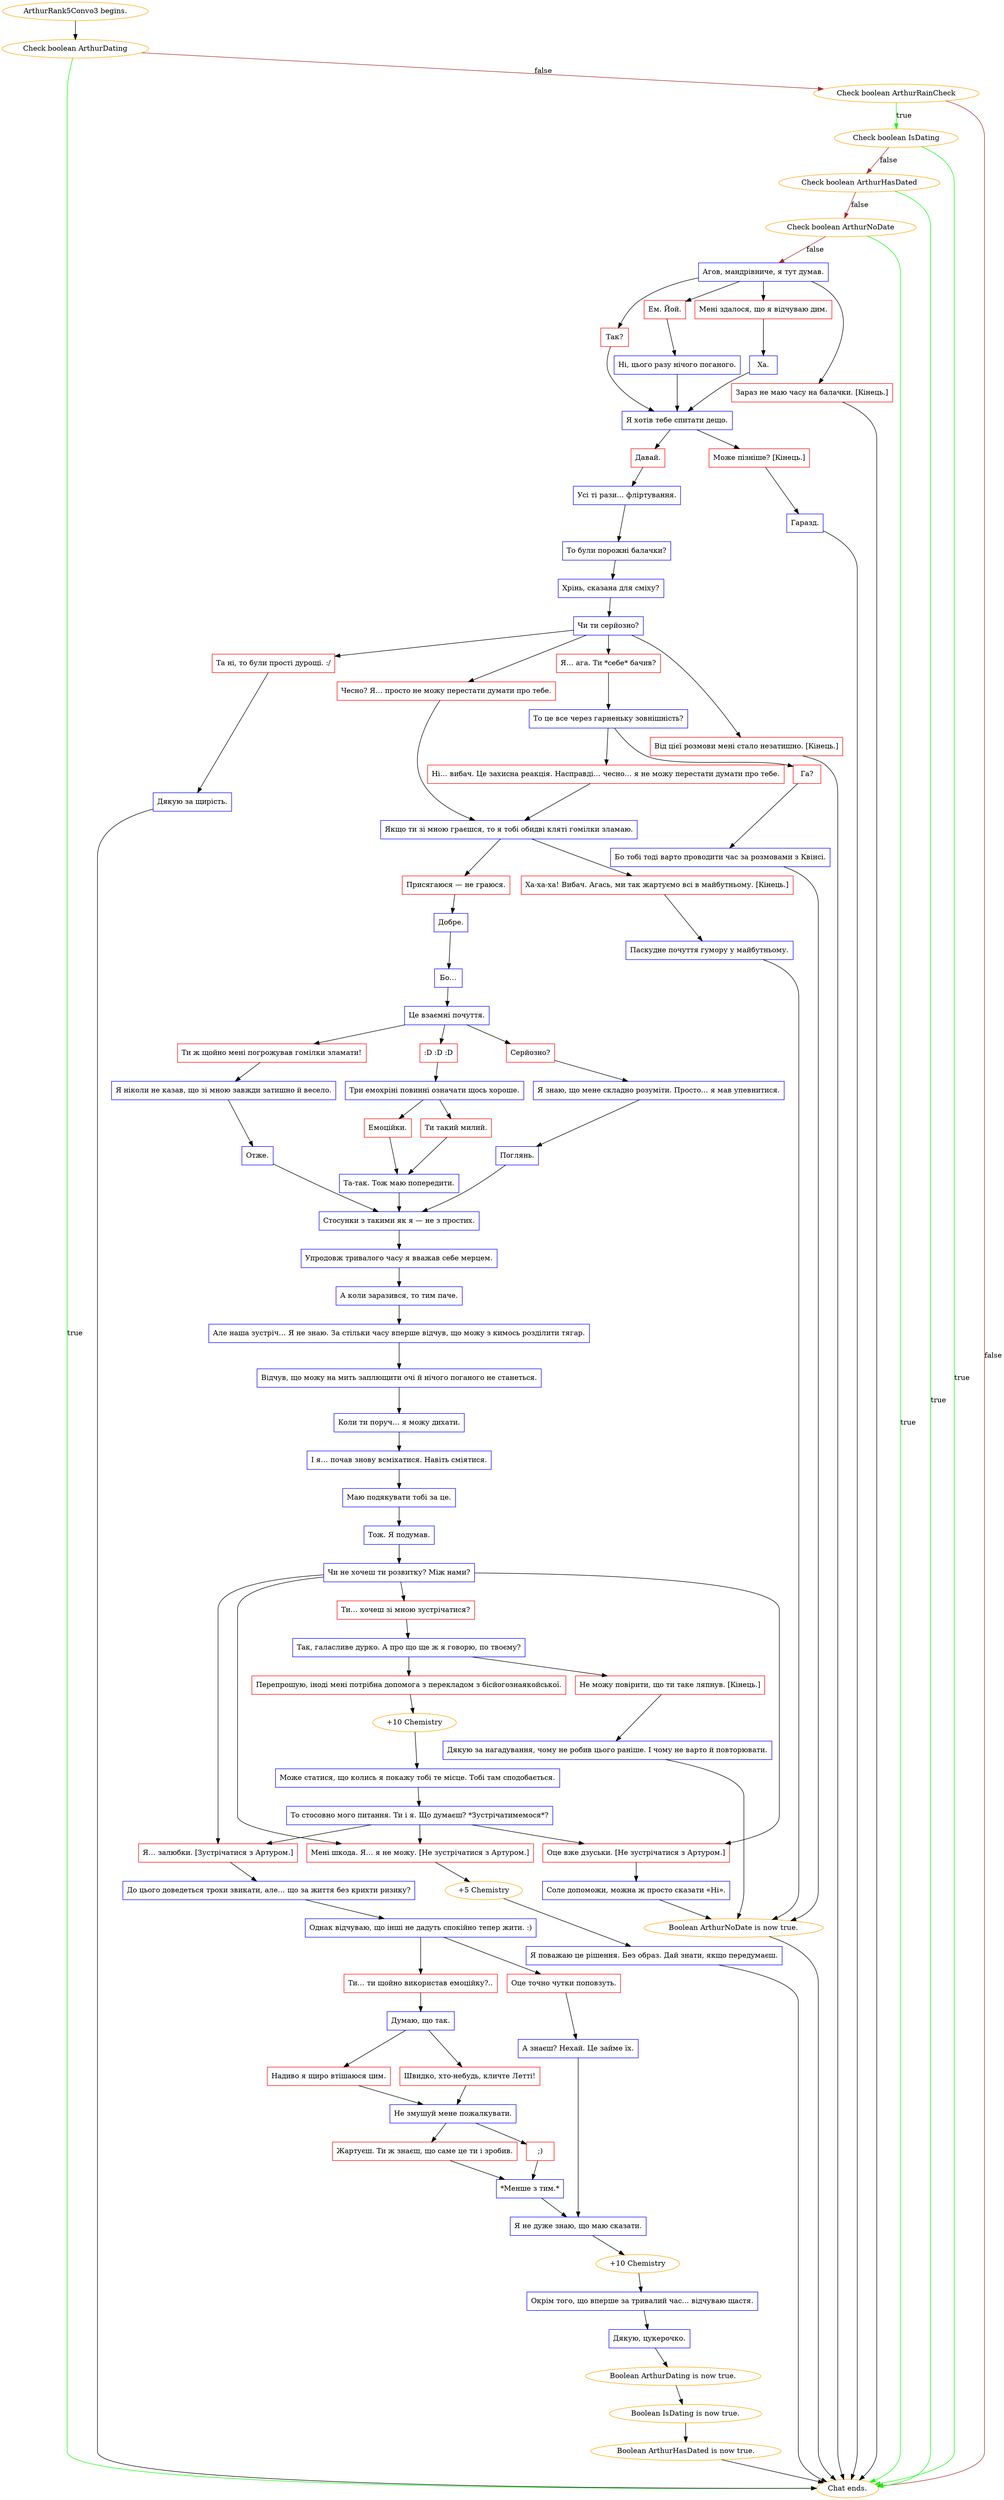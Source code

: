 digraph {
	"ArthurRank5Convo3 begins." [color=orange];
		"ArthurRank5Convo3 begins." -> j2307772633;
	j2307772633 [label="Check boolean ArthurDating",color=orange];
		j2307772633 -> "Chat ends." [label=true,color=green];
		j2307772633 -> j1464481321 [label=false,color=brown];
	"Chat ends." [color=orange];
	j1464481321 [label="Check boolean ArthurRainCheck",color=orange];
		j1464481321 -> j586045322 [label=true,color=green];
		j1464481321 -> "Chat ends." [label=false,color=brown];
	j586045322 [label="Check boolean IsDating",color=orange];
		j586045322 -> "Chat ends." [label=true,color=green];
		j586045322 -> j2297267240 [label=false,color=brown];
	j2297267240 [label="Check boolean ArthurHasDated",color=orange];
		j2297267240 -> "Chat ends." [label=true,color=green];
		j2297267240 -> j3370241513 [label=false,color=brown];
	j3370241513 [label="Check boolean ArthurNoDate",color=orange];
		j3370241513 -> "Chat ends." [label=true,color=green];
		j3370241513 -> j2760581289 [label=false,color=brown];
	j2760581289 [label="Агов, мандрівниче, я тут думав.",shape=box,color=blue];
		j2760581289 -> j365447859;
		j2760581289 -> j496974969;
		j2760581289 -> j2662111424;
		j2760581289 -> j2792751609;
	j365447859 [label="Так?",shape=box,color=red];
		j365447859 -> j1086917859;
	j496974969 [label="Ем. Йой.",shape=box,color=red];
		j496974969 -> j141999441;
	j2662111424 [label="Мені здалося, що я відчуваю дим.",shape=box,color=red];
		j2662111424 -> j2655751427;
	j2792751609 [label="Зараз не маю часу на балачки. [Кінець.]",shape=box,color=red];
		j2792751609 -> "Chat ends.";
	j1086917859 [label="Я хотів тебе спитати дещо.",shape=box,color=blue];
		j1086917859 -> j1492856281;
		j1086917859 -> j4147773439;
	j141999441 [label="Ні, цього разу нічого поганого.",shape=box,color=blue];
		j141999441 -> j1086917859;
	j2655751427 [label="Ха.",shape=box,color=blue];
		j2655751427 -> j1086917859;
	j1492856281 [label="Давай.",shape=box,color=red];
		j1492856281 -> j1014051167;
	j4147773439 [label="Може пізніше? [Кінець.]",shape=box,color=red];
		j4147773439 -> j2458069427;
	j1014051167 [label="Усі ті рази… фліртування.",shape=box,color=blue];
		j1014051167 -> j2310731028;
	j2458069427 [label="Гаразд.",shape=box,color=blue];
		j2458069427 -> "Chat ends.";
	j2310731028 [label="То були порожні балачки?",shape=box,color=blue];
		j2310731028 -> j3198621762;
	j3198621762 [label="Хрінь, сказана для сміху?",shape=box,color=blue];
		j3198621762 -> j1382449987;
	j1382449987 [label="Чи ти серйозно?",shape=box,color=blue];
		j1382449987 -> j19814027;
		j1382449987 -> j276647388;
		j1382449987 -> j2696725908;
		j1382449987 -> j992497564;
	j19814027 [label="Та ні, то були прості дурощі. :/",shape=box,color=red];
		j19814027 -> j2978258987;
	j276647388 [label="Я… ага. Ти *себе* бачив?",shape=box,color=red];
		j276647388 -> j2011281517;
	j2696725908 [label="Чесно? Я… просто не можу перестати думати про тебе.",shape=box,color=red];
		j2696725908 -> j2414835387;
	j992497564 [label="Від цієї розмови мені стало незатишно. [Кінець.]",shape=box,color=red];
		j992497564 -> "Chat ends.";
	j2978258987 [label="Дякую за щирість.",shape=box,color=blue];
		j2978258987 -> "Chat ends.";
	j2011281517 [label="То це все через гарненьку зовнішність?",shape=box,color=blue];
		j2011281517 -> j2079872577;
		j2011281517 -> j2173045430;
	j2414835387 [label="Якщо ти зі мною граєшся, то я тобі обидві кляті гомілки зламаю.",shape=box,color=blue];
		j2414835387 -> j3370784242;
		j2414835387 -> j3812852767;
	j2079872577 [label="Га?",shape=box,color=red];
		j2079872577 -> j3951837374;
	j2173045430 [label="Ні… вибач. Це захисна реакція. Насправді… чесно… я не можу перестати думати про тебе.",shape=box,color=red];
		j2173045430 -> j2414835387;
	j3370784242 [label="Присягаюся — не граюся.",shape=box,color=red];
		j3370784242 -> j3186448569;
	j3812852767 [label="Ха-ха-ха! Вибач. Агась, ми так жартуємо всі в майбутньому. [Кінець.]",shape=box,color=red];
		j3812852767 -> j167849877;
	j3951837374 [label="Бо тобі тоді варто проводити час за розмовами з Квінсі.",shape=box,color=blue];
		j3951837374 -> j2533691464;
	j3186448569 [label="Добре.",shape=box,color=blue];
		j3186448569 -> j512902758;
	j167849877 [label="Паскудне почуття гумору у майбутньому.",shape=box,color=blue];
		j167849877 -> j2533691464;
	j2533691464 [label="Boolean ArthurNoDate is now true.",color=orange];
		j2533691464 -> "Chat ends.";
	j512902758 [label="Бо…",shape=box,color=blue];
		j512902758 -> j3690474171;
	j3690474171 [label="Це взаємні почуття.",shape=box,color=blue];
		j3690474171 -> j2003016926;
		j3690474171 -> j700740904;
		j3690474171 -> j130817092;
	j2003016926 [label="Серйозно?",shape=box,color=red];
		j2003016926 -> j3614056279;
	j700740904 [label=":D :D :D",shape=box,color=red];
		j700740904 -> j1664202645;
	j130817092 [label="Ти ж щойно мені погрожував гомілки зламати!",shape=box,color=red];
		j130817092 -> j1312588152;
	j3614056279 [label="Я знаю, що мене складно розуміти. Просто… я мав упевнитися.",shape=box,color=blue];
		j3614056279 -> j3426687102;
	j1664202645 [label="Три емохріні повинні означати щось хороше.",shape=box,color=blue];
		j1664202645 -> j3184046893;
		j1664202645 -> j2336194311;
	j1312588152 [label="Я ніколи не казав, що зі мною завжди затишно й весело.",shape=box,color=blue];
		j1312588152 -> j3077395442;
	j3426687102 [label="Поглянь.",shape=box,color=blue];
		j3426687102 -> j3380211022;
	j3184046893 [label="Емоційки.",shape=box,color=red];
		j3184046893 -> j1804121534;
	j2336194311 [label="Ти такий милий.",shape=box,color=red];
		j2336194311 -> j1804121534;
	j3077395442 [label="Отже.",shape=box,color=blue];
		j3077395442 -> j3380211022;
	j3380211022 [label="Стосунки з такими як я — не з простих.",shape=box,color=blue];
		j3380211022 -> j1066329112;
	j1804121534 [label="Та-так. Тож маю попередити.",shape=box,color=blue];
		j1804121534 -> j3380211022;
	j1066329112 [label="Упродовж тривалого часу я вважав себе мерцем.",shape=box,color=blue];
		j1066329112 -> j3110782625;
	j3110782625 [label="А коли заразився, то тим паче.",shape=box,color=blue];
		j3110782625 -> j1019498491;
	j1019498491 [label="Але наша зустріч… Я не знаю. За стільки часу вперше відчув, що можу з кимось розділити тягар.",shape=box,color=blue];
		j1019498491 -> j392003550;
	j392003550 [label="Відчув, що можу на мить заплющити очі й нічого поганого не станеться.",shape=box,color=blue];
		j392003550 -> j1130762123;
	j1130762123 [label="Коли ти поруч… я можу дихати.",shape=box,color=blue];
		j1130762123 -> j900045986;
	j900045986 [label="І я… почав знову всміхатися. Навіть сміятися.",shape=box,color=blue];
		j900045986 -> j2771645487;
	j2771645487 [label="Маю подякувати тобі за це.",shape=box,color=blue];
		j2771645487 -> j1573252559;
	j1573252559 [label="Тож. Я подумав.",shape=box,color=blue];
		j1573252559 -> j3481480399;
	j3481480399 [label="Чи не хочеш ти розвитку? Між нами?",shape=box,color=blue];
		j3481480399 -> j232165586;
		j3481480399 -> j1052422316;
		j3481480399 -> j2614606866;
		j3481480399 -> j3581593320;
	j232165586 [label="Ти… хочеш зі мною зустрічатися?",shape=box,color=red];
		j232165586 -> j4200118730;
	j1052422316 [label="Я… залюбки. [Зустрічатися з Артуром.]",shape=box,color=red];
		j1052422316 -> j2745354189;
	j2614606866 [label="Мені шкода. Я… я не можу. [Не зустрічатися з Артуром.]",shape=box,color=red];
		j2614606866 -> j4084482295;
	j3581593320 [label="Оце вже дзуськи. [Не зустрічатися з Артуром.]",shape=box,color=red];
		j3581593320 -> j3229862511;
	j4200118730 [label="Так, галасливе дурко. А про що ще ж я говорю, по твоєму?",shape=box,color=blue];
		j4200118730 -> j2758071631;
		j4200118730 -> j484139920;
	j2745354189 [label="До цього доведеться трохи звикати, але… що за життя без крихти ризику?",shape=box,color=blue];
		j2745354189 -> j1645138260;
	j4084482295 [label="+5 Chemistry",color=orange];
		j4084482295 -> j3845216767;
	j3229862511 [label="Соле допоможи, можна ж просто сказати «Ні».",shape=box,color=blue];
		j3229862511 -> j2533691464;
	j2758071631 [label="Перепрошую, іноді мені потрібна допомога з перекладом з бісйогознаякойської.",shape=box,color=red];
		j2758071631 -> j4069358494;
	j484139920 [label="Не можу повірити, що ти таке ляпнув. [Кінець.]",shape=box,color=red];
		j484139920 -> j1777873250;
	j1645138260 [label="Однак відчуваю, що інші не дадуть спокійно тепер жити. :)",shape=box,color=blue];
		j1645138260 -> j623422998;
		j1645138260 -> j3900173646;
	j3845216767 [label="Я поважаю це рішення. Без образ. Дай знати, якщо передумаєш.",shape=box,color=blue];
		j3845216767 -> "Chat ends.";
	j4069358494 [label="+10 Chemistry",color=orange];
		j4069358494 -> j1046018554;
	j1777873250 [label="Дякую за нагадування, чому не робив цього раніше. І чому не варто й повторювати.",shape=box,color=blue];
		j1777873250 -> j2533691464;
	j623422998 [label="Оце точно чутки поповзуть.",shape=box,color=red];
		j623422998 -> j527475780;
	j3900173646 [label="Ти… ти щойно використав емоційку?..",shape=box,color=red];
		j3900173646 -> j334710990;
	j1046018554 [label="Може статися, що колись я покажу тобі те місце. Тобі там сподобається.",shape=box,color=blue];
		j1046018554 -> j1094571663;
	j527475780 [label="А знаєш? Нехай. Це займе їх.",shape=box,color=blue];
		j527475780 -> j911502067;
	j334710990 [label="Думаю, що так.",shape=box,color=blue];
		j334710990 -> j1223979667;
		j334710990 -> j997633913;
	j1094571663 [label="То стосовно мого питання. Ти і я. Що думаєш? *Зустрічатимемося*?",shape=box,color=blue];
		j1094571663 -> j1052422316;
		j1094571663 -> j2614606866;
		j1094571663 -> j3581593320;
	j911502067 [label="Я не дуже знаю, що маю сказати.",shape=box,color=blue];
		j911502067 -> j3852657176;
	j1223979667 [label="Надиво я щиро втішаюся цим.",shape=box,color=red];
		j1223979667 -> j3651435419;
	j997633913 [label="Швидко, хто-небудь, кличте Летті!",shape=box,color=red];
		j997633913 -> j3651435419;
	j3852657176 [label="+10 Chemistry",color=orange];
		j3852657176 -> j2340977135;
	j3651435419 [label="Не змушуй мене пожалкувати.",shape=box,color=blue];
		j3651435419 -> j3907530659;
		j3651435419 -> j3865152986;
	j2340977135 [label="Окрім того, що вперше за тривалий час… відчуваю щастя.",shape=box,color=blue];
		j2340977135 -> j358856887;
	j3907530659 [label="Жартуєш. Ти ж знаєш, що саме це ти і зробив.",shape=box,color=red];
		j3907530659 -> j968282122;
	j3865152986 [label=";)",shape=box,color=red];
		j3865152986 -> j968282122;
	j358856887 [label="Дякую, цукерочко.",shape=box,color=blue];
		j358856887 -> j3371696257;
	j968282122 [label="*Менше з тим.*",shape=box,color=blue];
		j968282122 -> j911502067;
	j3371696257 [label="Boolean ArthurDating is now true.",color=orange];
		j3371696257 -> j3139269659;
	j3139269659 [label="Boolean IsDating is now true.",color=orange];
		j3139269659 -> j3103123730;
	j3103123730 [label="Boolean ArthurHasDated is now true.",color=orange];
		j3103123730 -> "Chat ends.";
}